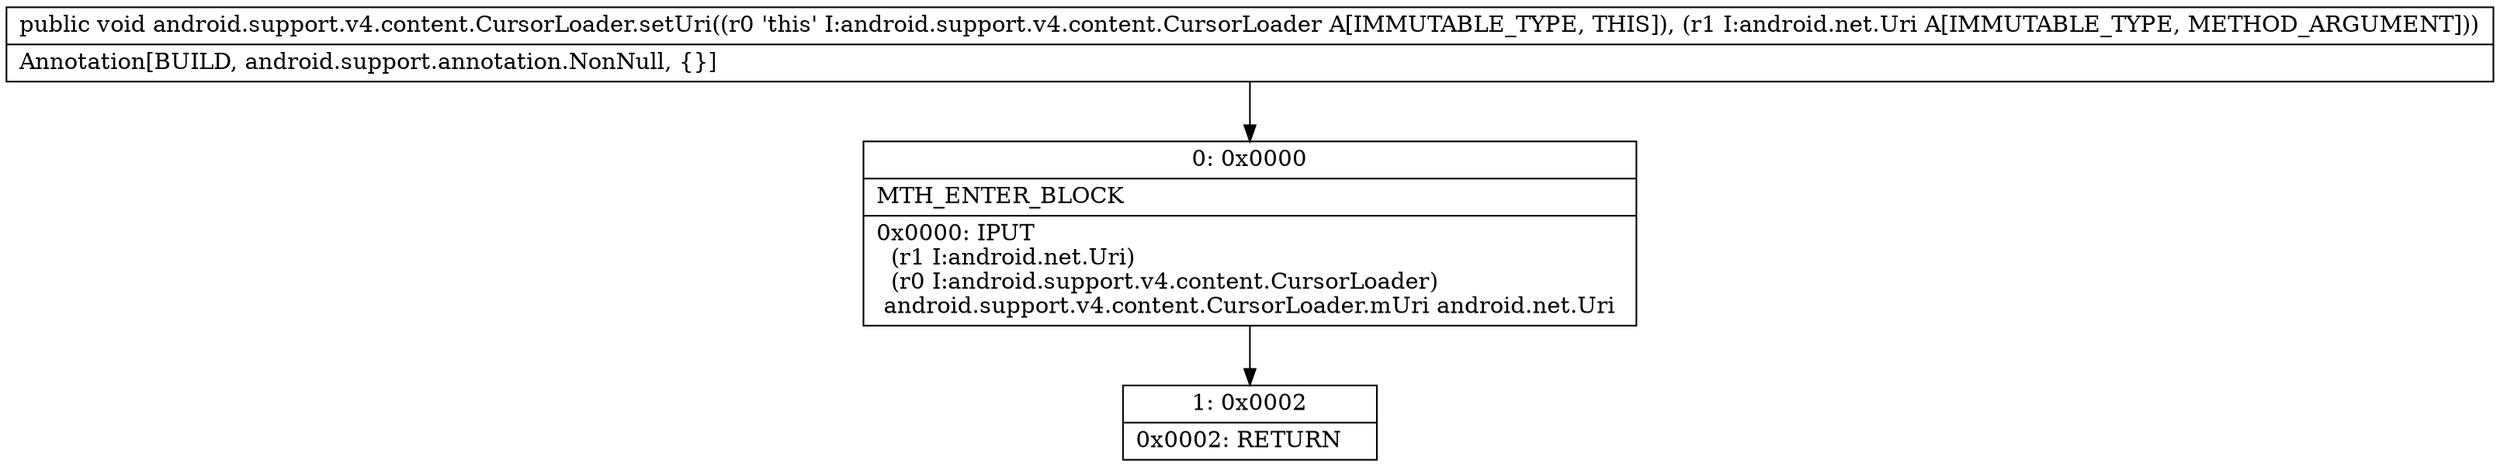 digraph "CFG forandroid.support.v4.content.CursorLoader.setUri(Landroid\/net\/Uri;)V" {
Node_0 [shape=record,label="{0\:\ 0x0000|MTH_ENTER_BLOCK\l|0x0000: IPUT  \l  (r1 I:android.net.Uri)\l  (r0 I:android.support.v4.content.CursorLoader)\l android.support.v4.content.CursorLoader.mUri android.net.Uri \l}"];
Node_1 [shape=record,label="{1\:\ 0x0002|0x0002: RETURN   \l}"];
MethodNode[shape=record,label="{public void android.support.v4.content.CursorLoader.setUri((r0 'this' I:android.support.v4.content.CursorLoader A[IMMUTABLE_TYPE, THIS]), (r1 I:android.net.Uri A[IMMUTABLE_TYPE, METHOD_ARGUMENT]))  | Annotation[BUILD, android.support.annotation.NonNull, \{\}]\l}"];
MethodNode -> Node_0;
Node_0 -> Node_1;
}

